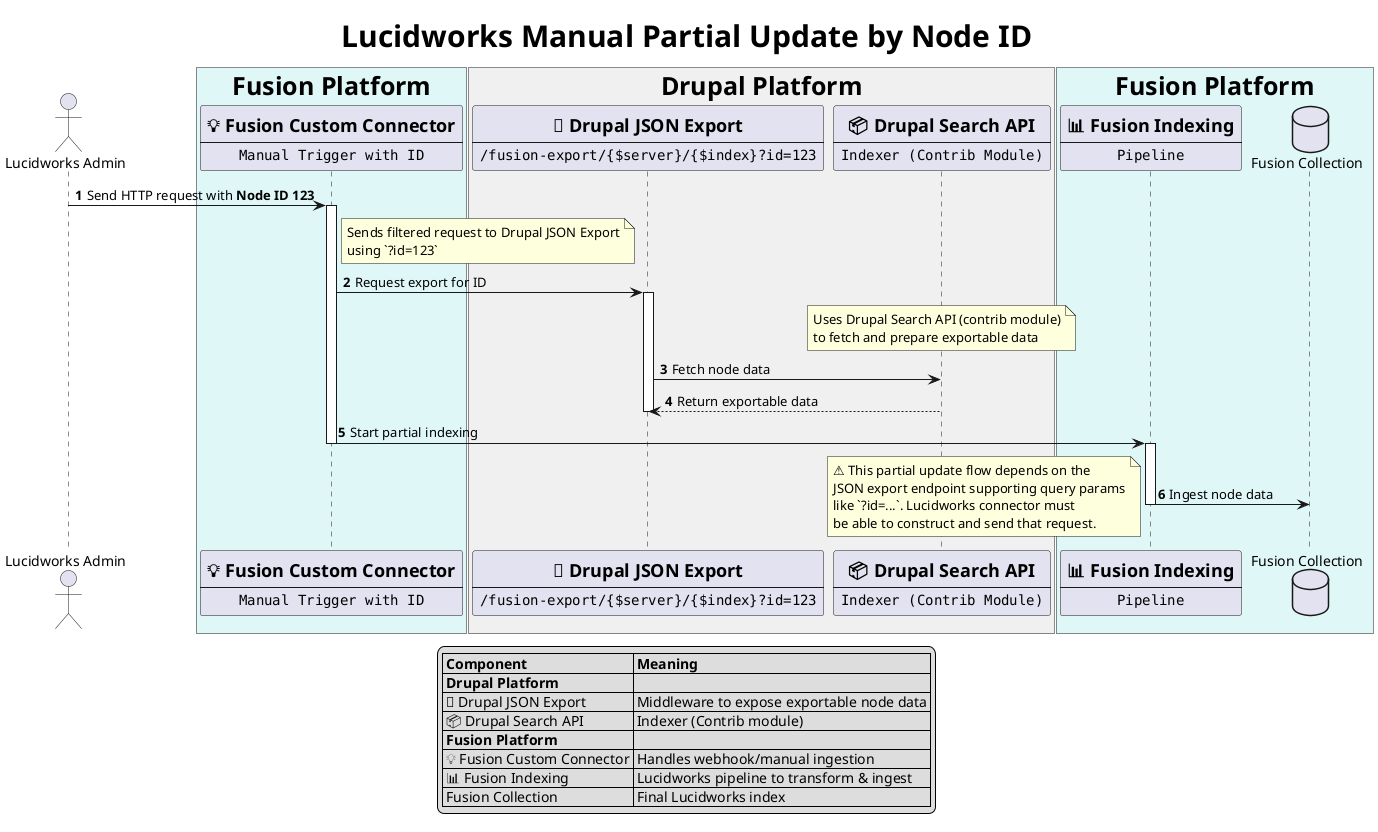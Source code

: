 @startuml

/' 
@id: ING-006
@file: ING-006--fusion-manual-partial-id.puml
@title: Lucidworks Manual Partial Update by Node ID
@type: sequence
@description: Shows how a Lucidworks Admin manually triggers a partial indexing update by Node ID via the Fusion Custom Connector.
@related: ING-005

🛠 Lucidworks Manual Partial Update by Node ID

Scenario:
1. A Lucidworks Admin sends a manual HTTP request (e.g., via Postman or internal UI) specifying a Drupal Node ID.
2. The Fusion Custom Connector sends a filtered request to Drupal JSON Export using `?id=123`.
3. Drupal Search API prepares the exportable data for that node.
4. Drupal JSON Export returns the filtered data.
5. Fusion indexing pipeline ingests the updated content into the Fusion Collection.

Requirements:
• Use actor for Lucidworks Admin.
• Use participants for Fusion Custom Connector, Drupal JSON Export, Drupal Search API, Indexing Pipeline, and Fusion Collection.
• Highlight Search API as a contrib module.
• Mention that JSON Export can be custom or contributed.
• Style via <style> block for consistency.
'/

<style>
  title {
    FontSize 30
  }
  box {
    FontSize 25
    .drupalPlatform {
      BackgroundColor #F0F0F0
    }
    .fusionPlatform {
      BackgroundColor #E0F7F7
    }
  }
</style>

title Lucidworks Manual Partial Update by Node ID

autonumber

actor "Lucidworks Admin" as FusionAdmin

box "Fusion Platform" <<fusionPlatform>>
  participant FusionCustomConnector [
    =💡 Fusion Custom Connector
    ----
    ""Manual Trigger with ID""
  ]
end box

box "Drupal Platform" <<drupalPlatform>>
  participant DrupalExport [
    =🔄 Drupal JSON Export
    ----
    ""/fusion-export/{$server}/{$index}?id=123""
  ]
  participant SearchAPI [
    =📦 Drupal Search API
    ----
    ""Indexer (Contrib Module)""
  ]
end box

box "Fusion Platform" <<fusionPlatform>>
  participant IndexingPipeline [
    =📊 Fusion Indexing
    ----
    ""Pipeline""
  ]
  database FusionCollection as "Fusion Collection"
end box

FusionAdmin -> FusionCustomConnector: Send HTTP request with **Node ID 123**

activate FusionCustomConnector
note right of FusionCustomConnector
  Sends filtered request to Drupal JSON Export
  using `?id=123`
end note

FusionCustomConnector -> DrupalExport: Request export for ID
activate DrupalExport

note over SearchAPI
  Uses Drupal Search API (contrib module)
  to fetch and prepare exportable data
end note
DrupalExport -> SearchAPI: Fetch node data
SearchAPI --> DrupalExport: Return exportable data
deactivate DrupalExport

FusionCustomConnector -> IndexingPipeline: Start partial indexing
deactivate FusionCustomConnector

activate IndexingPipeline
IndexingPipeline -> FusionCollection: Ingest node data
deactivate IndexingPipeline

note bottom
  ⚠️ This partial update flow depends on the
  JSON export endpoint supporting query params
  like `?id=...`. Lucidworks connector must
  be able to construct and send that request.
end note

legend bottom
|= Component             |= Meaning |
| **Drupal Platform**    ||
| 🔄 Drupal JSON Export  | Middleware to expose exportable node data |
| 📦 Drupal Search API   | Indexer (Contrib module) |
| **Fusion Platform**    ||
| 💡 Fusion Custom Connector | Handles webhook/manual ingestion |
| 📊 Fusion Indexing     | Lucidworks pipeline to transform & ingest |
| Fusion Collection      | Final Lucidworks index |
endlegend

@enduml